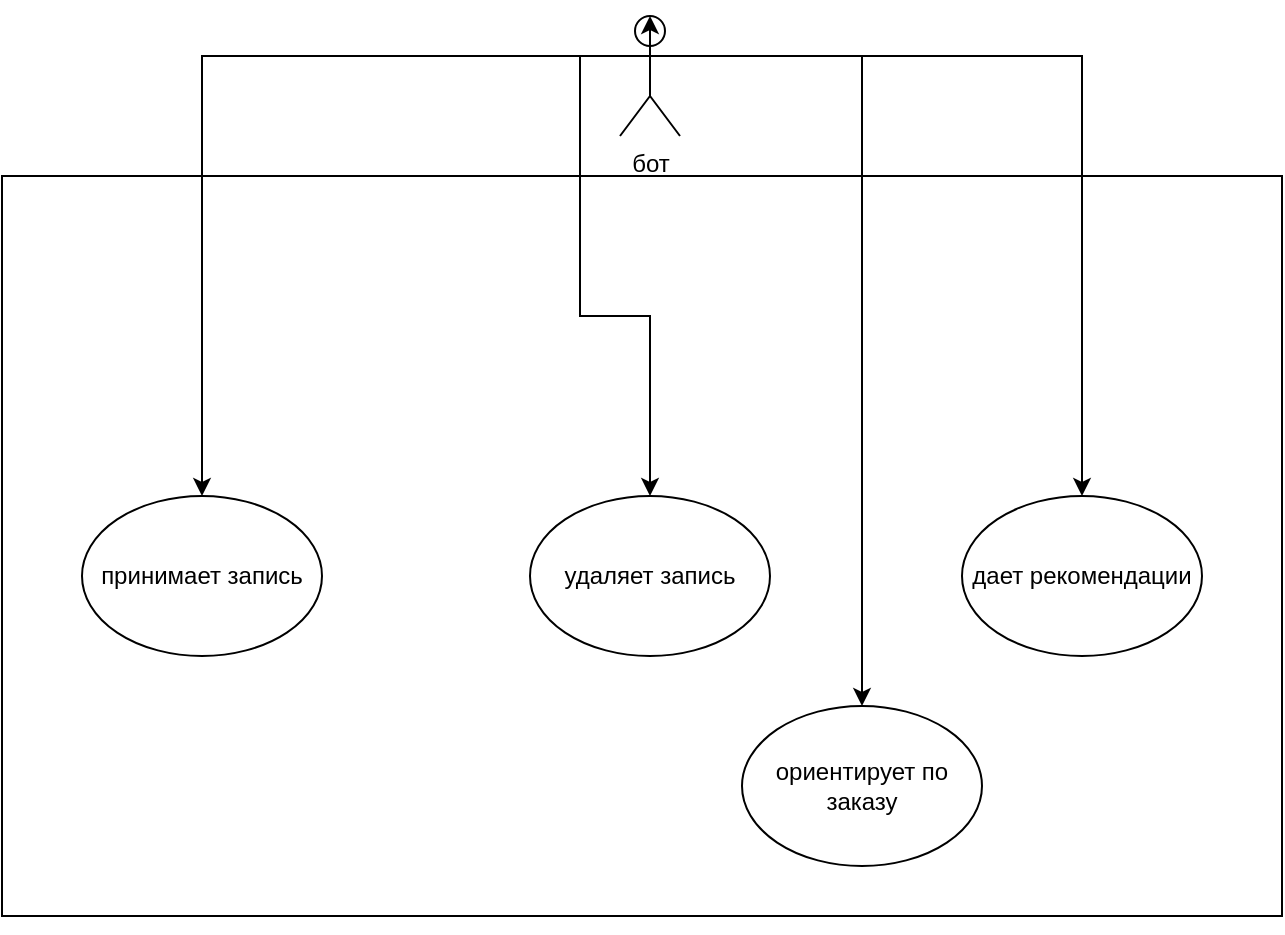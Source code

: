 <mxfile version="22.1.21" type="github">
  <diagram name="Страница — 1" id="tg_tBHk_qRtLsKWJch-b">
    <mxGraphModel dx="1386" dy="791" grid="1" gridSize="10" guides="1" tooltips="1" connect="1" arrows="1" fold="1" page="1" pageScale="1" pageWidth="827" pageHeight="1169" math="0" shadow="0">
      <root>
        <mxCell id="0" />
        <mxCell id="1" parent="0" />
        <mxCell id="xq-xYzlBiY4VZ8GCGK1A-19" value="" style="rounded=0;whiteSpace=wrap;html=1;" vertex="1" parent="1">
          <mxGeometry x="90" y="110" width="640" height="370" as="geometry" />
        </mxCell>
        <mxCell id="xq-xYzlBiY4VZ8GCGK1A-27" style="edgeStyle=orthogonalEdgeStyle;rounded=0;orthogonalLoop=1;jettySize=auto;html=1;exitX=1;exitY=0.333;exitDx=0;exitDy=0;exitPerimeter=0;entryX=0.5;entryY=0;entryDx=0;entryDy=0;" edge="1" parent="1" source="xq-xYzlBiY4VZ8GCGK1A-21" target="xq-xYzlBiY4VZ8GCGK1A-22">
          <mxGeometry relative="1" as="geometry" />
        </mxCell>
        <mxCell id="xq-xYzlBiY4VZ8GCGK1A-28" style="edgeStyle=orthogonalEdgeStyle;rounded=0;orthogonalLoop=1;jettySize=auto;html=1;exitX=0;exitY=0.333;exitDx=0;exitDy=0;exitPerimeter=0;entryX=0.5;entryY=0;entryDx=0;entryDy=0;" edge="1" parent="1" source="xq-xYzlBiY4VZ8GCGK1A-21" target="xq-xYzlBiY4VZ8GCGK1A-24">
          <mxGeometry relative="1" as="geometry" />
        </mxCell>
        <mxCell id="xq-xYzlBiY4VZ8GCGK1A-29" style="edgeStyle=orthogonalEdgeStyle;rounded=0;orthogonalLoop=1;jettySize=auto;html=1;exitX=1;exitY=0.333;exitDx=0;exitDy=0;exitPerimeter=0;" edge="1" parent="1" source="xq-xYzlBiY4VZ8GCGK1A-21" target="xq-xYzlBiY4VZ8GCGK1A-26">
          <mxGeometry relative="1" as="geometry">
            <mxPoint x="430" y="70" as="sourcePoint" />
          </mxGeometry>
        </mxCell>
        <mxCell id="xq-xYzlBiY4VZ8GCGK1A-30" style="edgeStyle=orthogonalEdgeStyle;rounded=0;orthogonalLoop=1;jettySize=auto;html=1;exitX=0;exitY=0.333;exitDx=0;exitDy=0;exitPerimeter=0;" edge="1" parent="1" source="xq-xYzlBiY4VZ8GCGK1A-21" target="xq-xYzlBiY4VZ8GCGK1A-23">
          <mxGeometry relative="1" as="geometry" />
        </mxCell>
        <mxCell id="xq-xYzlBiY4VZ8GCGK1A-21" value="бот" style="shape=umlActor;verticalLabelPosition=bottom;verticalAlign=top;html=1;outlineConnect=0;" vertex="1" parent="1">
          <mxGeometry x="399" y="30" width="30" height="60" as="geometry" />
        </mxCell>
        <mxCell id="xq-xYzlBiY4VZ8GCGK1A-22" value="дает рекомендации" style="ellipse;whiteSpace=wrap;html=1;" vertex="1" parent="1">
          <mxGeometry x="570" y="270" width="120" height="80" as="geometry" />
        </mxCell>
        <mxCell id="xq-xYzlBiY4VZ8GCGK1A-23" value="удаляет запись" style="ellipse;whiteSpace=wrap;html=1;" vertex="1" parent="1">
          <mxGeometry x="354" y="270" width="120" height="80" as="geometry" />
        </mxCell>
        <mxCell id="xq-xYzlBiY4VZ8GCGK1A-24" value="принимает запись" style="ellipse;whiteSpace=wrap;html=1;" vertex="1" parent="1">
          <mxGeometry x="130" y="270" width="120" height="80" as="geometry" />
        </mxCell>
        <mxCell id="xq-xYzlBiY4VZ8GCGK1A-25" style="edgeStyle=orthogonalEdgeStyle;rounded=0;orthogonalLoop=1;jettySize=auto;html=1;exitX=0.5;exitY=0.5;exitDx=0;exitDy=0;exitPerimeter=0;entryX=0.5;entryY=0;entryDx=0;entryDy=0;entryPerimeter=0;" edge="1" parent="1" source="xq-xYzlBiY4VZ8GCGK1A-21" target="xq-xYzlBiY4VZ8GCGK1A-21">
          <mxGeometry relative="1" as="geometry" />
        </mxCell>
        <mxCell id="xq-xYzlBiY4VZ8GCGK1A-26" value="ориентирует по заказу" style="ellipse;whiteSpace=wrap;html=1;" vertex="1" parent="1">
          <mxGeometry x="460" y="375" width="120" height="80" as="geometry" />
        </mxCell>
        <mxCell id="xq-xYzlBiY4VZ8GCGK1A-31" style="edgeStyle=orthogonalEdgeStyle;rounded=0;orthogonalLoop=1;jettySize=auto;html=1;exitX=0.5;exitY=1;exitDx=0;exitDy=0;" edge="1" parent="1" source="xq-xYzlBiY4VZ8GCGK1A-19" target="xq-xYzlBiY4VZ8GCGK1A-19">
          <mxGeometry relative="1" as="geometry" />
        </mxCell>
      </root>
    </mxGraphModel>
  </diagram>
</mxfile>
